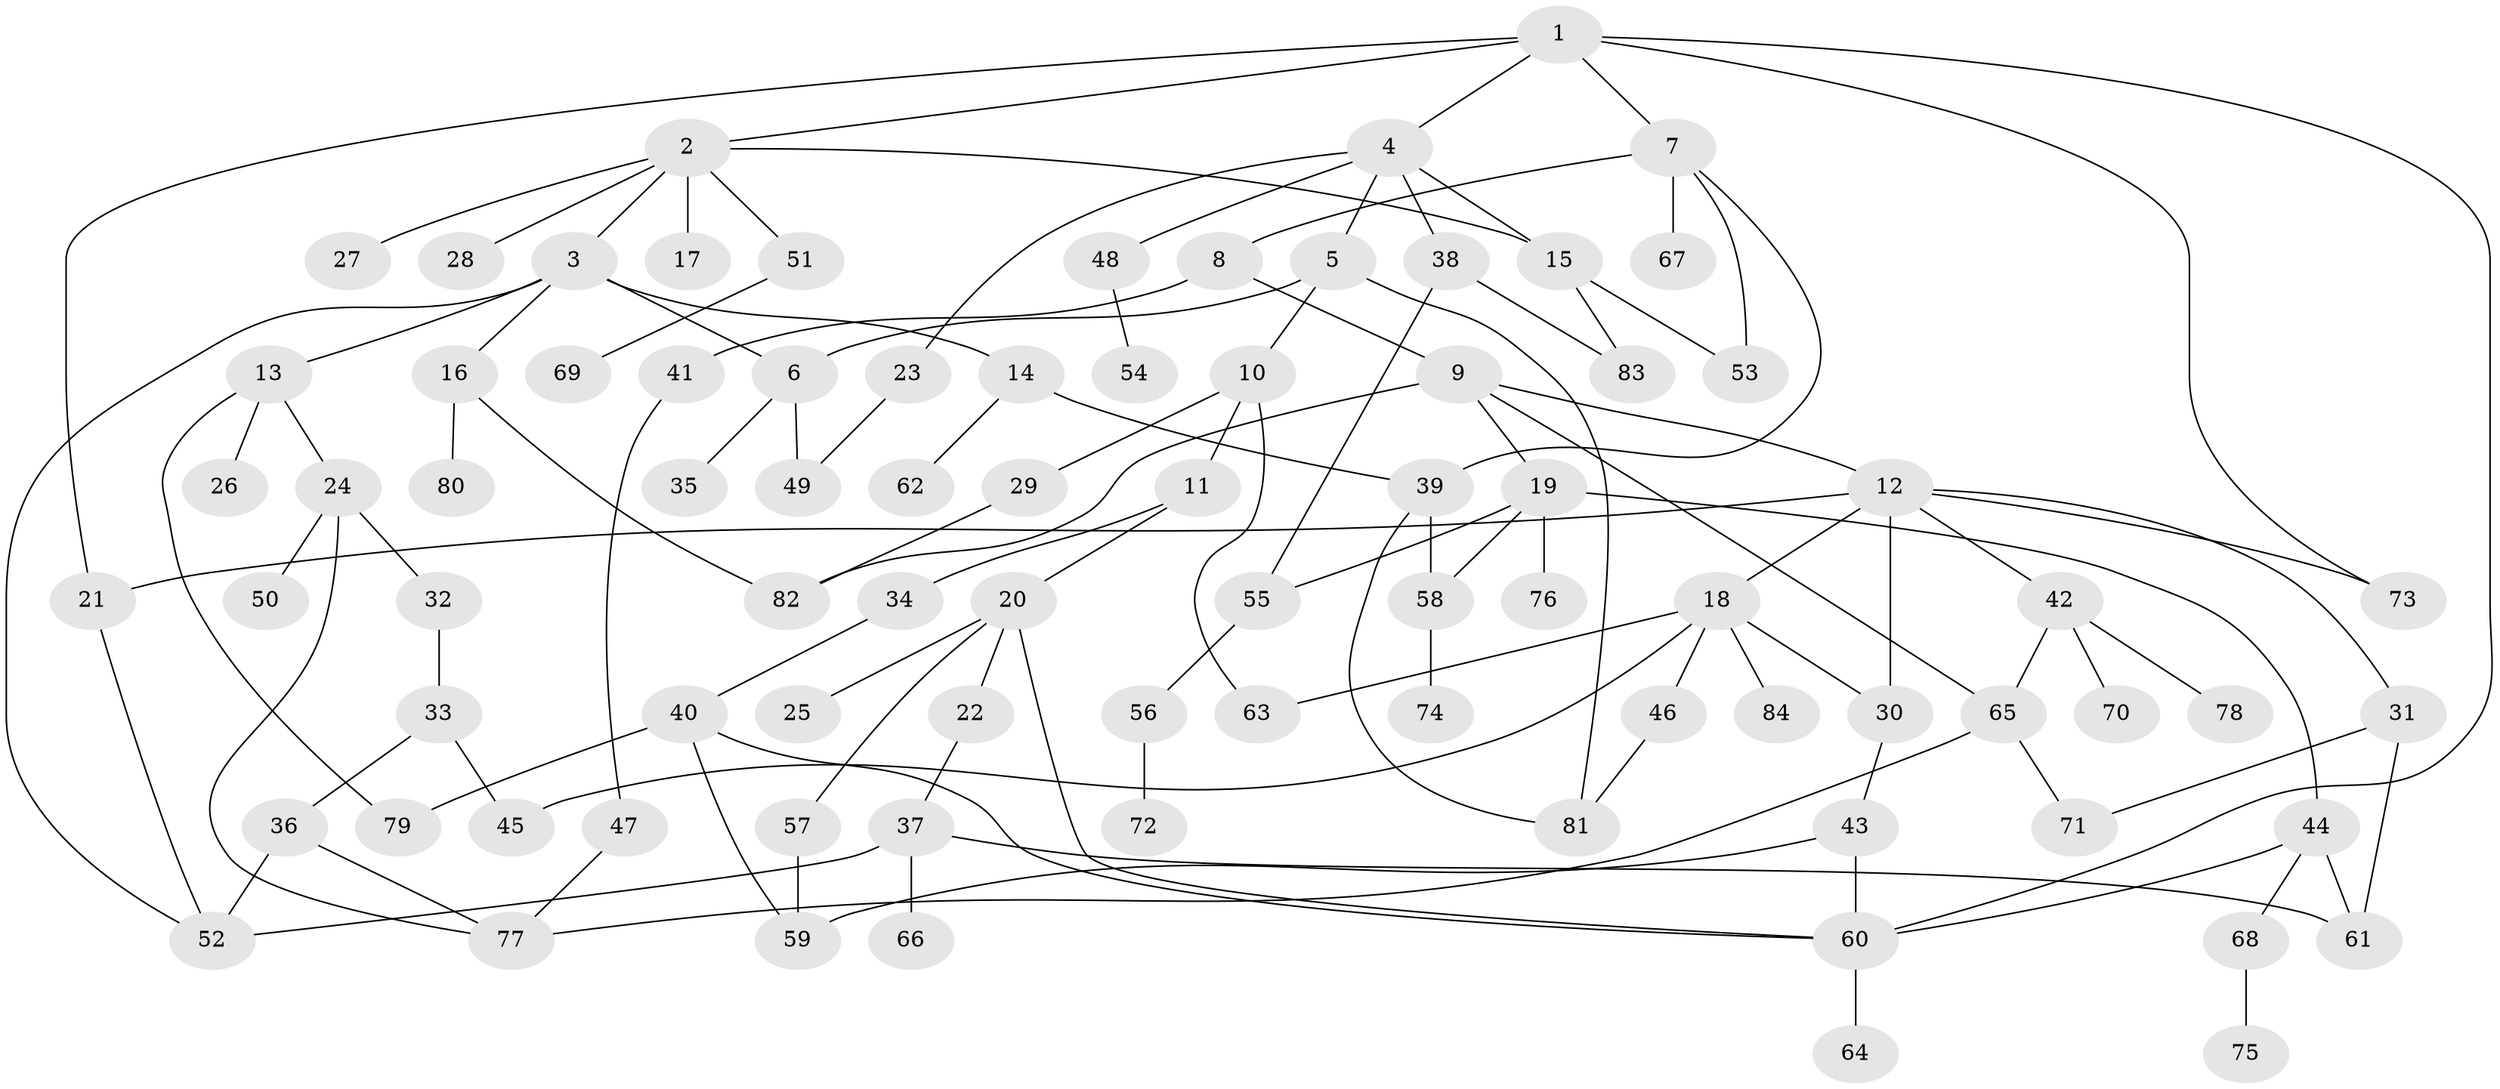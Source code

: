 // Generated by graph-tools (version 1.1) at 2025/34/03/09/25 02:34:33]
// undirected, 84 vertices, 117 edges
graph export_dot {
graph [start="1"]
  node [color=gray90,style=filled];
  1;
  2;
  3;
  4;
  5;
  6;
  7;
  8;
  9;
  10;
  11;
  12;
  13;
  14;
  15;
  16;
  17;
  18;
  19;
  20;
  21;
  22;
  23;
  24;
  25;
  26;
  27;
  28;
  29;
  30;
  31;
  32;
  33;
  34;
  35;
  36;
  37;
  38;
  39;
  40;
  41;
  42;
  43;
  44;
  45;
  46;
  47;
  48;
  49;
  50;
  51;
  52;
  53;
  54;
  55;
  56;
  57;
  58;
  59;
  60;
  61;
  62;
  63;
  64;
  65;
  66;
  67;
  68;
  69;
  70;
  71;
  72;
  73;
  74;
  75;
  76;
  77;
  78;
  79;
  80;
  81;
  82;
  83;
  84;
  1 -- 2;
  1 -- 4;
  1 -- 7;
  1 -- 73;
  1 -- 60;
  1 -- 21;
  2 -- 3;
  2 -- 17;
  2 -- 27;
  2 -- 28;
  2 -- 51;
  2 -- 15;
  3 -- 13;
  3 -- 14;
  3 -- 16;
  3 -- 52;
  3 -- 6;
  4 -- 5;
  4 -- 15;
  4 -- 23;
  4 -- 38;
  4 -- 48;
  5 -- 6;
  5 -- 10;
  5 -- 81;
  6 -- 35;
  6 -- 49;
  7 -- 8;
  7 -- 39;
  7 -- 67;
  7 -- 53;
  8 -- 9;
  8 -- 41;
  9 -- 12;
  9 -- 19;
  9 -- 65;
  9 -- 82;
  10 -- 11;
  10 -- 29;
  10 -- 63;
  11 -- 20;
  11 -- 34;
  12 -- 18;
  12 -- 21;
  12 -- 30;
  12 -- 31;
  12 -- 42;
  12 -- 73;
  13 -- 24;
  13 -- 26;
  13 -- 79;
  14 -- 62;
  14 -- 39;
  15 -- 53;
  15 -- 83;
  16 -- 80;
  16 -- 82;
  18 -- 46;
  18 -- 84;
  18 -- 30;
  18 -- 63;
  18 -- 45;
  19 -- 44;
  19 -- 55;
  19 -- 58;
  19 -- 76;
  20 -- 22;
  20 -- 25;
  20 -- 57;
  20 -- 60;
  21 -- 52;
  22 -- 37;
  23 -- 49;
  24 -- 32;
  24 -- 50;
  24 -- 77;
  29 -- 82;
  30 -- 43;
  31 -- 61;
  31 -- 71;
  32 -- 33;
  33 -- 36;
  33 -- 45;
  34 -- 40;
  36 -- 77;
  36 -- 52;
  37 -- 66;
  37 -- 61;
  37 -- 52;
  38 -- 55;
  38 -- 83;
  39 -- 81;
  39 -- 58;
  40 -- 79;
  40 -- 60;
  40 -- 59;
  41 -- 47;
  42 -- 65;
  42 -- 70;
  42 -- 78;
  43 -- 60;
  43 -- 59;
  44 -- 60;
  44 -- 68;
  44 -- 61;
  46 -- 81;
  47 -- 77;
  48 -- 54;
  51 -- 69;
  55 -- 56;
  56 -- 72;
  57 -- 59;
  58 -- 74;
  60 -- 64;
  65 -- 71;
  65 -- 77;
  68 -- 75;
}
